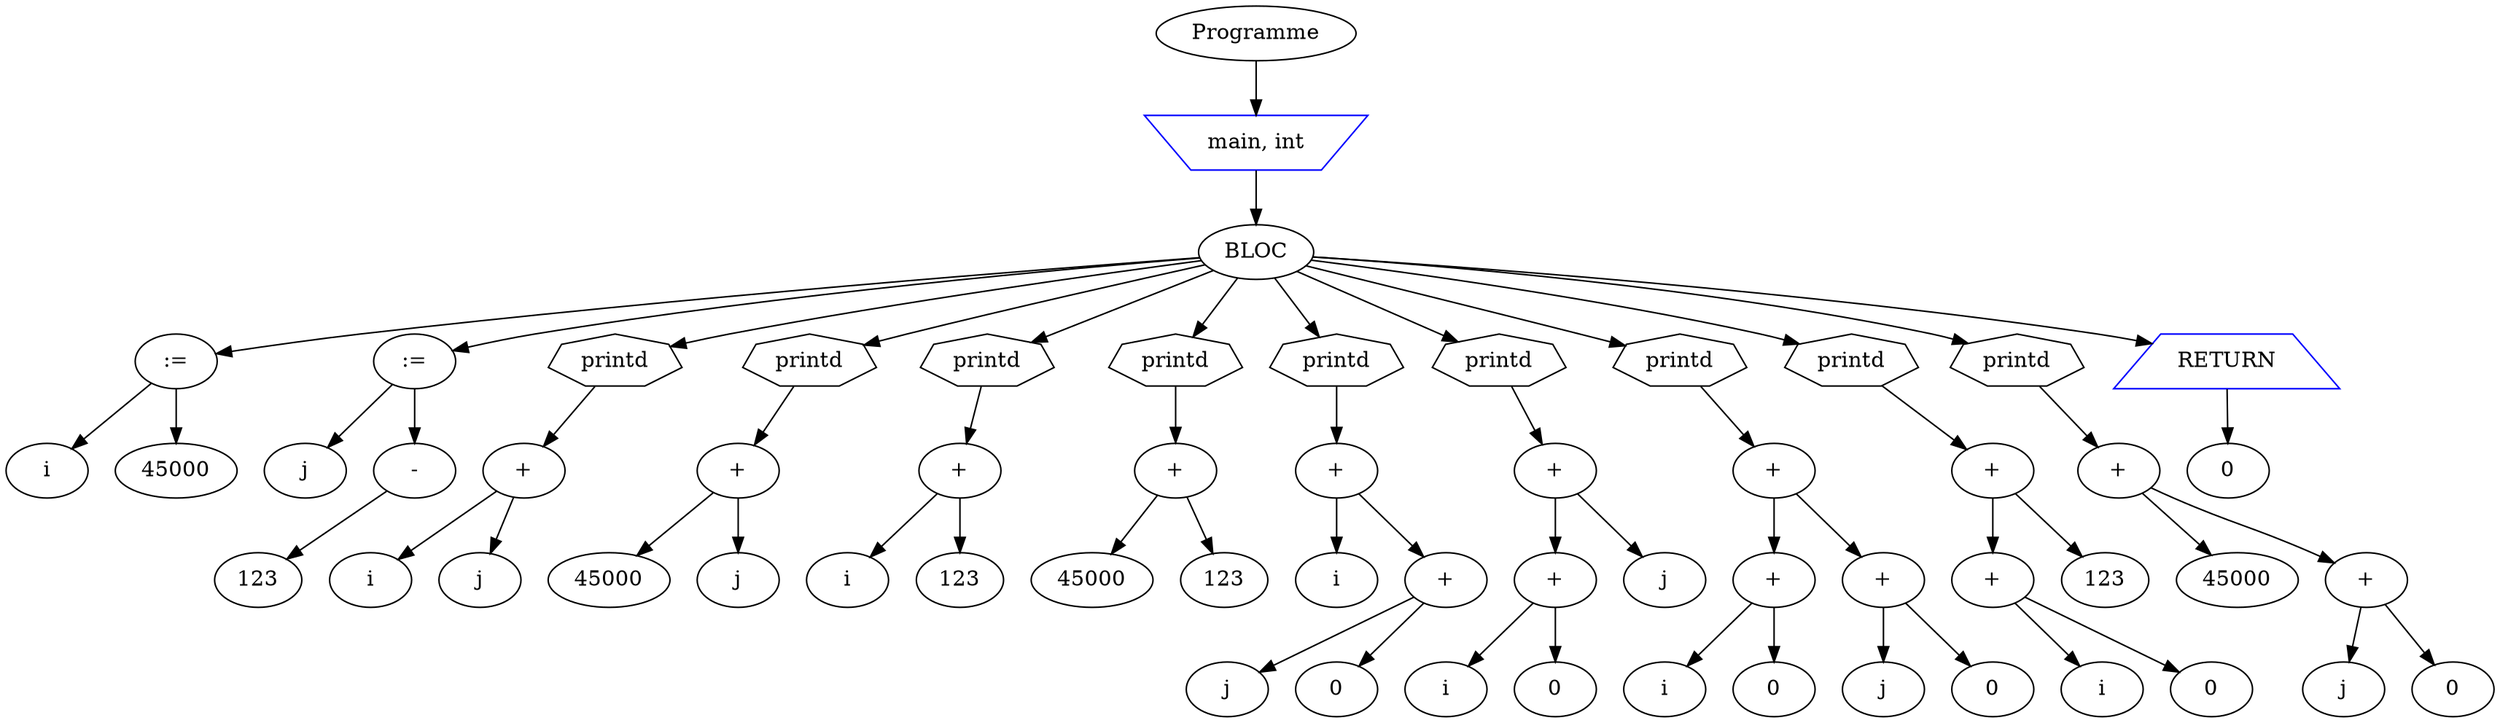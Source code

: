digraph mon_programme {
node_0x7fffea0b49f0 [label="Programme"];
node_0x7fffea0b1ef0 [label="main, int" shape=invtrapezium color=blue];
node_0x7fffea0b4ab0 [label="BLOC"];
node_0x7fffea0b2360 [label=":="];
node_0x7fffea0b2240 [label="i"];
node_0x7fffea0b2360 -> node_0x7fffea0b2240
node_0x7fffea0b22e0 [label="45000"];
node_0x7fffea0b2360 -> node_0x7fffea0b22e0
node_0x7fffea0b4ab0 -> node_0x7fffea0b2360
node_0x7fffea0b2580 [label=":="];
node_0x7fffea0b23e0 [label="j"];
node_0x7fffea0b2580 -> node_0x7fffea0b23e0
node_0x7fffea0b2460 [label="-"];
node_0x7fffea0b2500 [label="123"];
node_0x7fffea0b2460 -> node_0x7fffea0b2500
node_0x7fffea0b2580 -> node_0x7fffea0b2460
node_0x7fffea0b4ab0 -> node_0x7fffea0b2580
node_0x7fffea0b2600 [label="printd" shape=septagon];
node_0x7fffea0b2720 [label="+"];
node_0x7fffea0b26a0 [label="i"];
node_0x7fffea0b2720 -> node_0x7fffea0b26a0
node_0x7fffea0b27c0 [label="j"];
node_0x7fffea0b2720 -> node_0x7fffea0b27c0
node_0x7fffea0b2600 -> node_0x7fffea0b2720
node_0x7fffea0b4ab0 -> node_0x7fffea0b2600
node_0x7fffea0b2860 [label="printd" shape=septagon];
node_0x7fffea0b2980 [label="+"];
node_0x7fffea0b2900 [label="45000"];
node_0x7fffea0b2980 -> node_0x7fffea0b2900
node_0x7fffea0b2a20 [label="j"];
node_0x7fffea0b2980 -> node_0x7fffea0b2a20
node_0x7fffea0b2860 -> node_0x7fffea0b2980
node_0x7fffea0b4ab0 -> node_0x7fffea0b2860
node_0x7fffea0b2ac0 [label="printd" shape=septagon];
node_0x7fffea0b2be0 [label="+"];
node_0x7fffea0b2b60 [label="i"];
node_0x7fffea0b2be0 -> node_0x7fffea0b2b60
node_0x7fffea0b2c80 [label="123"];
node_0x7fffea0b2be0 -> node_0x7fffea0b2c80
node_0x7fffea0b2ac0 -> node_0x7fffea0b2be0
node_0x7fffea0b4ab0 -> node_0x7fffea0b2ac0
node_0x7fffea0b2d20 [label="printd" shape=septagon];
node_0x7fffea0b2e40 [label="+"];
node_0x7fffea0b2dc0 [label="45000"];
node_0x7fffea0b2e40 -> node_0x7fffea0b2dc0
node_0x7fffea0b2ee0 [label="123"];
node_0x7fffea0b2e40 -> node_0x7fffea0b2ee0
node_0x7fffea0b2d20 -> node_0x7fffea0b2e40
node_0x7fffea0b4ab0 -> node_0x7fffea0b2d20
node_0x7fffea0b2f80 [label="printd" shape=septagon];
node_0x7fffea0b30a0 [label="+"];
node_0x7fffea0b3020 [label="i"];
node_0x7fffea0b30a0 -> node_0x7fffea0b3020
node_0x7fffea0b31c0 [label="+"];
node_0x7fffea0b3140 [label="j"];
node_0x7fffea0b31c0 -> node_0x7fffea0b3140
node_0x7fffea0b3260 [label="0"];
node_0x7fffea0b31c0 -> node_0x7fffea0b3260
node_0x7fffea0b30a0 -> node_0x7fffea0b31c0
node_0x7fffea0b2f80 -> node_0x7fffea0b30a0
node_0x7fffea0b4ab0 -> node_0x7fffea0b2f80
node_0x7fffea0b3300 [label="printd" shape=septagon];
node_0x7fffea0b3540 [label="+"];
node_0x7fffea0b3420 [label="+"];
node_0x7fffea0b33a0 [label="i"];
node_0x7fffea0b3420 -> node_0x7fffea0b33a0
node_0x7fffea0b34c0 [label="0"];
node_0x7fffea0b3420 -> node_0x7fffea0b34c0
node_0x7fffea0b3540 -> node_0x7fffea0b3420
node_0x7fffea0b35e0 [label="j"];
node_0x7fffea0b3540 -> node_0x7fffea0b35e0
node_0x7fffea0b3300 -> node_0x7fffea0b3540
node_0x7fffea0b4ab0 -> node_0x7fffea0b3300
node_0x7fffea0b3680 [label="printd" shape=septagon];
node_0x7fffea0b38c0 [label="+"];
node_0x7fffea0b37a0 [label="+"];
node_0x7fffea0b3720 [label="i"];
node_0x7fffea0b37a0 -> node_0x7fffea0b3720
node_0x7fffea0b3840 [label="0"];
node_0x7fffea0b37a0 -> node_0x7fffea0b3840
node_0x7fffea0b38c0 -> node_0x7fffea0b37a0
node_0x7fffea0b39e0 [label="+"];
node_0x7fffea0b3960 [label="j"];
node_0x7fffea0b39e0 -> node_0x7fffea0b3960
node_0x7fffea0b3a80 [label="0"];
node_0x7fffea0b39e0 -> node_0x7fffea0b3a80
node_0x7fffea0b38c0 -> node_0x7fffea0b39e0
node_0x7fffea0b3680 -> node_0x7fffea0b38c0
node_0x7fffea0b4ab0 -> node_0x7fffea0b3680
node_0x7fffea0b3b20 [label="printd" shape=septagon];
node_0x7fffea0b3d60 [label="+"];
node_0x7fffea0b3c40 [label="+"];
node_0x7fffea0b3bc0 [label="i"];
node_0x7fffea0b3c40 -> node_0x7fffea0b3bc0
node_0x7fffea0b3ce0 [label="0"];
node_0x7fffea0b3c40 -> node_0x7fffea0b3ce0
node_0x7fffea0b3d60 -> node_0x7fffea0b3c40
node_0x7fffea0b3e00 [label="123"];
node_0x7fffea0b3d60 -> node_0x7fffea0b3e00
node_0x7fffea0b3b20 -> node_0x7fffea0b3d60
node_0x7fffea0b4ab0 -> node_0x7fffea0b3b20
node_0x7fffea0b3ea0 [label="printd" shape=septagon];
node_0x7fffea0b3fc0 [label="+"];
node_0x7fffea0b3f40 [label="45000"];
node_0x7fffea0b3fc0 -> node_0x7fffea0b3f40
node_0x7fffea0b40e0 [label="+"];
node_0x7fffea0b4060 [label="j"];
node_0x7fffea0b40e0 -> node_0x7fffea0b4060
node_0x7fffea0b4180 [label="0"];
node_0x7fffea0b40e0 -> node_0x7fffea0b4180
node_0x7fffea0b3fc0 -> node_0x7fffea0b40e0
node_0x7fffea0b3ea0 -> node_0x7fffea0b3fc0
node_0x7fffea0b4ab0 -> node_0x7fffea0b3ea0
node_0x7fffea0b42a0 [label="RETURN" shape=trapezium color=blue];
node_0x7fffea0b4220 [label="0"];
node_0x7fffea0b42a0 -> node_0x7fffea0b4220
node_0x7fffea0b4ab0 -> node_0x7fffea0b42a0
node_0x7fffea0b1ef0 -> node_0x7fffea0b4ab0
node_0x7fffea0b49f0 -> node_0x7fffea0b1ef0
}
